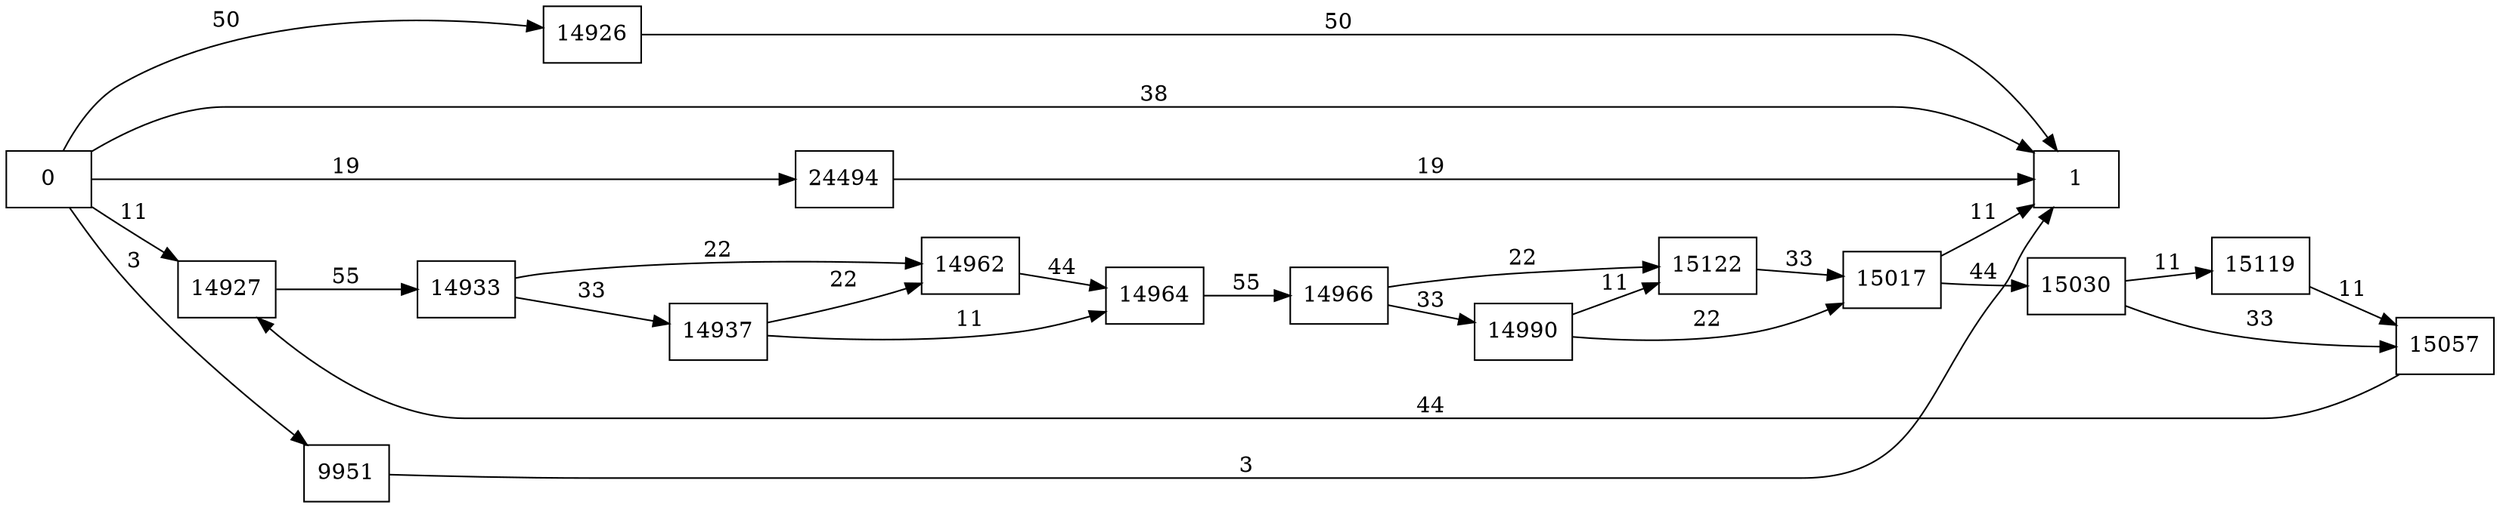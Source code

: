 digraph {
	graph [rankdir=LR]
	node [shape=rectangle]
	9951 -> 1 [label=3]
	14926 -> 1 [label=50]
	14927 -> 14933 [label=55]
	14933 -> 14937 [label=33]
	14933 -> 14962 [label=22]
	14937 -> 14962 [label=22]
	14937 -> 14964 [label=11]
	14962 -> 14964 [label=44]
	14964 -> 14966 [label=55]
	14966 -> 14990 [label=33]
	14966 -> 15122 [label=22]
	14990 -> 15017 [label=22]
	14990 -> 15122 [label=11]
	15017 -> 15030 [label=44]
	15017 -> 1 [label=11]
	15030 -> 15057 [label=33]
	15030 -> 15119 [label=11]
	15057 -> 14927 [label=44]
	15119 -> 15057 [label=11]
	15122 -> 15017 [label=33]
	24494 -> 1 [label=19]
	0 -> 14927 [label=11]
	0 -> 1 [label=38]
	0 -> 9951 [label=3]
	0 -> 14926 [label=50]
	0 -> 24494 [label=19]
}
